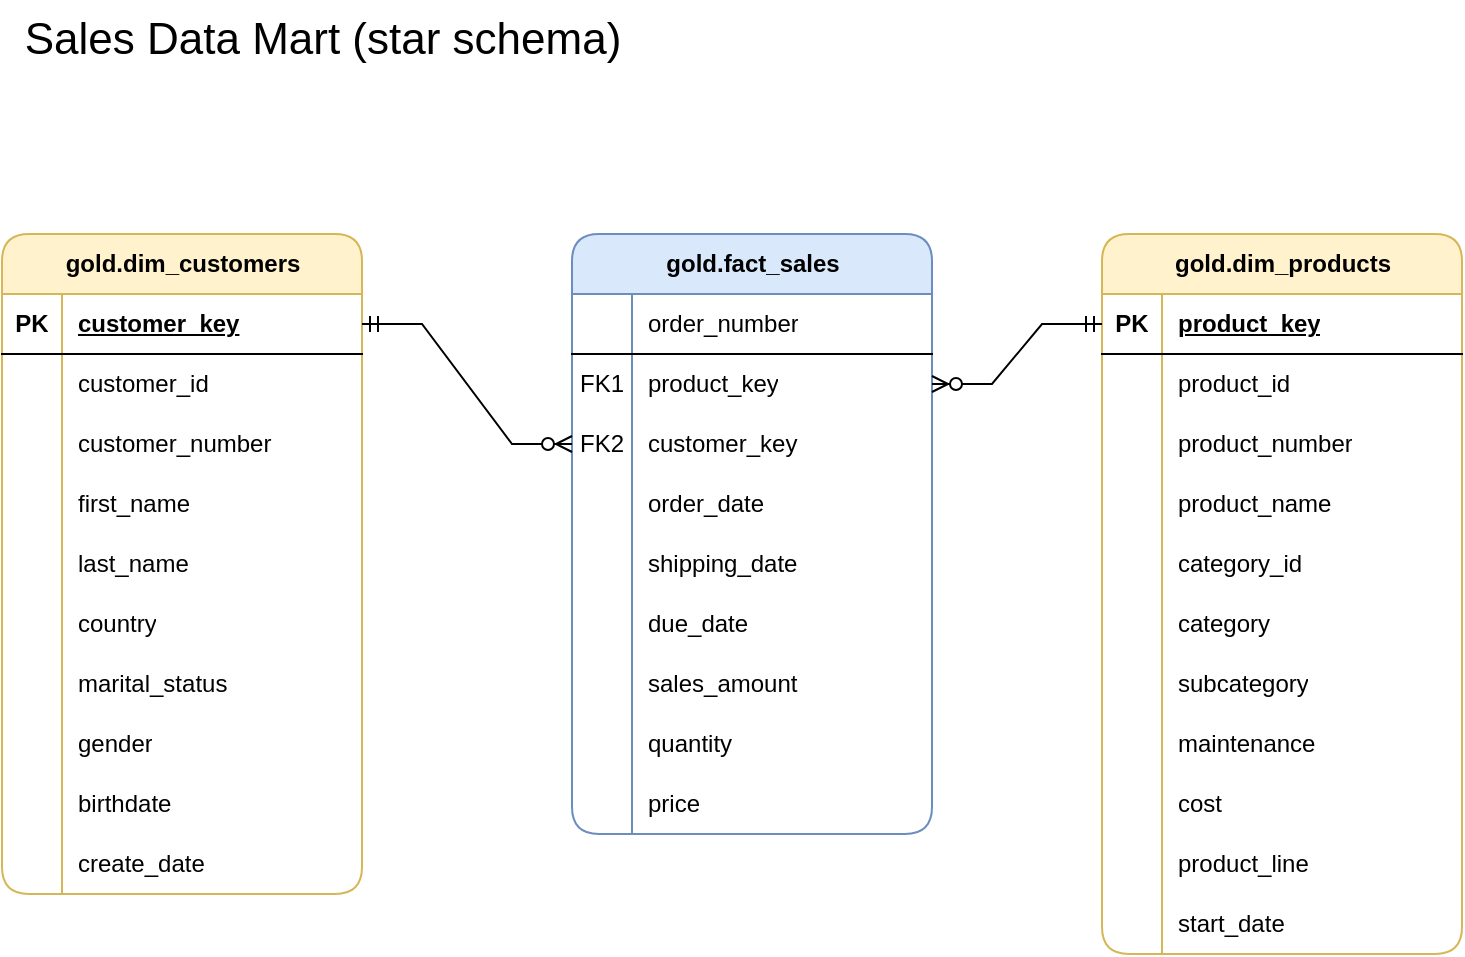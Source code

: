 <mxfile version="28.0.7" pages="2">
  <diagram name="Page-1" id="DQh9vIR-Zjio-pp4xRoj">
    <mxGraphModel dx="1426" dy="785" grid="1" gridSize="10" guides="1" tooltips="1" connect="1" arrows="1" fold="1" page="1" pageScale="1" pageWidth="850" pageHeight="1100" math="0" shadow="0">
      <root>
        <mxCell id="0" />
        <mxCell id="1" parent="0" />
        <mxCell id="FdMxcEO70UzXZswv074L-1" value="gold.dim_customers" style="shape=table;startSize=30;container=1;collapsible=1;childLayout=tableLayout;fixedRows=1;rowLines=0;fontStyle=1;align=center;resizeLast=1;html=1;rounded=1;fillColor=#fff2cc;strokeColor=#d6b656;" vertex="1" parent="1">
          <mxGeometry x="50" y="180" width="180" height="330" as="geometry" />
        </mxCell>
        <mxCell id="FdMxcEO70UzXZswv074L-2" value="" style="shape=tableRow;horizontal=0;startSize=0;swimlaneHead=0;swimlaneBody=0;fillColor=none;collapsible=0;dropTarget=0;points=[[0,0.5],[1,0.5]];portConstraint=eastwest;top=0;left=0;right=0;bottom=1;" vertex="1" parent="FdMxcEO70UzXZswv074L-1">
          <mxGeometry y="30" width="180" height="30" as="geometry" />
        </mxCell>
        <mxCell id="FdMxcEO70UzXZswv074L-3" value="PK" style="shape=partialRectangle;connectable=0;fillColor=none;top=0;left=0;bottom=0;right=0;fontStyle=1;overflow=hidden;whiteSpace=wrap;html=1;" vertex="1" parent="FdMxcEO70UzXZswv074L-2">
          <mxGeometry width="30" height="30" as="geometry">
            <mxRectangle width="30" height="30" as="alternateBounds" />
          </mxGeometry>
        </mxCell>
        <mxCell id="FdMxcEO70UzXZswv074L-4" value="customer_key" style="shape=partialRectangle;connectable=0;fillColor=none;top=0;left=0;bottom=0;right=0;align=left;spacingLeft=6;fontStyle=5;overflow=hidden;whiteSpace=wrap;html=1;" vertex="1" parent="FdMxcEO70UzXZswv074L-2">
          <mxGeometry x="30" width="150" height="30" as="geometry">
            <mxRectangle width="150" height="30" as="alternateBounds" />
          </mxGeometry>
        </mxCell>
        <mxCell id="FdMxcEO70UzXZswv074L-5" value="" style="shape=tableRow;horizontal=0;startSize=0;swimlaneHead=0;swimlaneBody=0;fillColor=none;collapsible=0;dropTarget=0;points=[[0,0.5],[1,0.5]];portConstraint=eastwest;top=0;left=0;right=0;bottom=0;" vertex="1" parent="FdMxcEO70UzXZswv074L-1">
          <mxGeometry y="60" width="180" height="30" as="geometry" />
        </mxCell>
        <mxCell id="FdMxcEO70UzXZswv074L-6" value="" style="shape=partialRectangle;connectable=0;fillColor=none;top=0;left=0;bottom=0;right=0;editable=1;overflow=hidden;whiteSpace=wrap;html=1;" vertex="1" parent="FdMxcEO70UzXZswv074L-5">
          <mxGeometry width="30" height="30" as="geometry">
            <mxRectangle width="30" height="30" as="alternateBounds" />
          </mxGeometry>
        </mxCell>
        <mxCell id="FdMxcEO70UzXZswv074L-7" value="customer_id" style="shape=partialRectangle;connectable=0;fillColor=none;top=0;left=0;bottom=0;right=0;align=left;spacingLeft=6;overflow=hidden;whiteSpace=wrap;html=1;" vertex="1" parent="FdMxcEO70UzXZswv074L-5">
          <mxGeometry x="30" width="150" height="30" as="geometry">
            <mxRectangle width="150" height="30" as="alternateBounds" />
          </mxGeometry>
        </mxCell>
        <mxCell id="FdMxcEO70UzXZswv074L-8" value="" style="shape=tableRow;horizontal=0;startSize=0;swimlaneHead=0;swimlaneBody=0;fillColor=none;collapsible=0;dropTarget=0;points=[[0,0.5],[1,0.5]];portConstraint=eastwest;top=0;left=0;right=0;bottom=0;" vertex="1" parent="FdMxcEO70UzXZswv074L-1">
          <mxGeometry y="90" width="180" height="30" as="geometry" />
        </mxCell>
        <mxCell id="FdMxcEO70UzXZswv074L-9" value="" style="shape=partialRectangle;connectable=0;fillColor=none;top=0;left=0;bottom=0;right=0;editable=1;overflow=hidden;whiteSpace=wrap;html=1;" vertex="1" parent="FdMxcEO70UzXZswv074L-8">
          <mxGeometry width="30" height="30" as="geometry">
            <mxRectangle width="30" height="30" as="alternateBounds" />
          </mxGeometry>
        </mxCell>
        <mxCell id="FdMxcEO70UzXZswv074L-10" value="customer_number" style="shape=partialRectangle;connectable=0;fillColor=none;top=0;left=0;bottom=0;right=0;align=left;spacingLeft=6;overflow=hidden;whiteSpace=wrap;html=1;" vertex="1" parent="FdMxcEO70UzXZswv074L-8">
          <mxGeometry x="30" width="150" height="30" as="geometry">
            <mxRectangle width="150" height="30" as="alternateBounds" />
          </mxGeometry>
        </mxCell>
        <mxCell id="FdMxcEO70UzXZswv074L-11" value="" style="shape=tableRow;horizontal=0;startSize=0;swimlaneHead=0;swimlaneBody=0;fillColor=none;collapsible=0;dropTarget=0;points=[[0,0.5],[1,0.5]];portConstraint=eastwest;top=0;left=0;right=0;bottom=0;" vertex="1" parent="FdMxcEO70UzXZswv074L-1">
          <mxGeometry y="120" width="180" height="30" as="geometry" />
        </mxCell>
        <mxCell id="FdMxcEO70UzXZswv074L-12" value="" style="shape=partialRectangle;connectable=0;fillColor=none;top=0;left=0;bottom=0;right=0;editable=1;overflow=hidden;whiteSpace=wrap;html=1;" vertex="1" parent="FdMxcEO70UzXZswv074L-11">
          <mxGeometry width="30" height="30" as="geometry">
            <mxRectangle width="30" height="30" as="alternateBounds" />
          </mxGeometry>
        </mxCell>
        <mxCell id="FdMxcEO70UzXZswv074L-13" value="first_name" style="shape=partialRectangle;connectable=0;fillColor=none;top=0;left=0;bottom=0;right=0;align=left;spacingLeft=6;overflow=hidden;whiteSpace=wrap;html=1;" vertex="1" parent="FdMxcEO70UzXZswv074L-11">
          <mxGeometry x="30" width="150" height="30" as="geometry">
            <mxRectangle width="150" height="30" as="alternateBounds" />
          </mxGeometry>
        </mxCell>
        <mxCell id="FdMxcEO70UzXZswv074L-14" style="shape=tableRow;horizontal=0;startSize=0;swimlaneHead=0;swimlaneBody=0;fillColor=none;collapsible=0;dropTarget=0;points=[[0,0.5],[1,0.5]];portConstraint=eastwest;top=0;left=0;right=0;bottom=0;" vertex="1" parent="FdMxcEO70UzXZswv074L-1">
          <mxGeometry y="150" width="180" height="30" as="geometry" />
        </mxCell>
        <mxCell id="FdMxcEO70UzXZswv074L-15" style="shape=partialRectangle;connectable=0;fillColor=none;top=0;left=0;bottom=0;right=0;editable=1;overflow=hidden;whiteSpace=wrap;html=1;" vertex="1" parent="FdMxcEO70UzXZswv074L-14">
          <mxGeometry width="30" height="30" as="geometry">
            <mxRectangle width="30" height="30" as="alternateBounds" />
          </mxGeometry>
        </mxCell>
        <mxCell id="FdMxcEO70UzXZswv074L-16" value="last_name" style="shape=partialRectangle;connectable=0;fillColor=none;top=0;left=0;bottom=0;right=0;align=left;spacingLeft=6;overflow=hidden;whiteSpace=wrap;html=1;" vertex="1" parent="FdMxcEO70UzXZswv074L-14">
          <mxGeometry x="30" width="150" height="30" as="geometry">
            <mxRectangle width="150" height="30" as="alternateBounds" />
          </mxGeometry>
        </mxCell>
        <mxCell id="FdMxcEO70UzXZswv074L-17" style="shape=tableRow;horizontal=0;startSize=0;swimlaneHead=0;swimlaneBody=0;fillColor=none;collapsible=0;dropTarget=0;points=[[0,0.5],[1,0.5]];portConstraint=eastwest;top=0;left=0;right=0;bottom=0;" vertex="1" parent="FdMxcEO70UzXZswv074L-1">
          <mxGeometry y="180" width="180" height="30" as="geometry" />
        </mxCell>
        <mxCell id="FdMxcEO70UzXZswv074L-18" style="shape=partialRectangle;connectable=0;fillColor=none;top=0;left=0;bottom=0;right=0;editable=1;overflow=hidden;whiteSpace=wrap;html=1;" vertex="1" parent="FdMxcEO70UzXZswv074L-17">
          <mxGeometry width="30" height="30" as="geometry">
            <mxRectangle width="30" height="30" as="alternateBounds" />
          </mxGeometry>
        </mxCell>
        <mxCell id="FdMxcEO70UzXZswv074L-19" value="country" style="shape=partialRectangle;connectable=0;fillColor=none;top=0;left=0;bottom=0;right=0;align=left;spacingLeft=6;overflow=hidden;whiteSpace=wrap;html=1;" vertex="1" parent="FdMxcEO70UzXZswv074L-17">
          <mxGeometry x="30" width="150" height="30" as="geometry">
            <mxRectangle width="150" height="30" as="alternateBounds" />
          </mxGeometry>
        </mxCell>
        <mxCell id="FdMxcEO70UzXZswv074L-20" style="shape=tableRow;horizontal=0;startSize=0;swimlaneHead=0;swimlaneBody=0;fillColor=none;collapsible=0;dropTarget=0;points=[[0,0.5],[1,0.5]];portConstraint=eastwest;top=0;left=0;right=0;bottom=0;" vertex="1" parent="FdMxcEO70UzXZswv074L-1">
          <mxGeometry y="210" width="180" height="30" as="geometry" />
        </mxCell>
        <mxCell id="FdMxcEO70UzXZswv074L-21" style="shape=partialRectangle;connectable=0;fillColor=none;top=0;left=0;bottom=0;right=0;editable=1;overflow=hidden;whiteSpace=wrap;html=1;" vertex="1" parent="FdMxcEO70UzXZswv074L-20">
          <mxGeometry width="30" height="30" as="geometry">
            <mxRectangle width="30" height="30" as="alternateBounds" />
          </mxGeometry>
        </mxCell>
        <mxCell id="FdMxcEO70UzXZswv074L-22" value="marital_status" style="shape=partialRectangle;connectable=0;fillColor=none;top=0;left=0;bottom=0;right=0;align=left;spacingLeft=6;overflow=hidden;whiteSpace=wrap;html=1;" vertex="1" parent="FdMxcEO70UzXZswv074L-20">
          <mxGeometry x="30" width="150" height="30" as="geometry">
            <mxRectangle width="150" height="30" as="alternateBounds" />
          </mxGeometry>
        </mxCell>
        <mxCell id="FdMxcEO70UzXZswv074L-23" style="shape=tableRow;horizontal=0;startSize=0;swimlaneHead=0;swimlaneBody=0;fillColor=none;collapsible=0;dropTarget=0;points=[[0,0.5],[1,0.5]];portConstraint=eastwest;top=0;left=0;right=0;bottom=0;" vertex="1" parent="FdMxcEO70UzXZswv074L-1">
          <mxGeometry y="240" width="180" height="30" as="geometry" />
        </mxCell>
        <mxCell id="FdMxcEO70UzXZswv074L-24" style="shape=partialRectangle;connectable=0;fillColor=none;top=0;left=0;bottom=0;right=0;editable=1;overflow=hidden;whiteSpace=wrap;html=1;" vertex="1" parent="FdMxcEO70UzXZswv074L-23">
          <mxGeometry width="30" height="30" as="geometry">
            <mxRectangle width="30" height="30" as="alternateBounds" />
          </mxGeometry>
        </mxCell>
        <mxCell id="FdMxcEO70UzXZswv074L-25" value="gender" style="shape=partialRectangle;connectable=0;fillColor=none;top=0;left=0;bottom=0;right=0;align=left;spacingLeft=6;overflow=hidden;whiteSpace=wrap;html=1;" vertex="1" parent="FdMxcEO70UzXZswv074L-23">
          <mxGeometry x="30" width="150" height="30" as="geometry">
            <mxRectangle width="150" height="30" as="alternateBounds" />
          </mxGeometry>
        </mxCell>
        <mxCell id="FdMxcEO70UzXZswv074L-26" style="shape=tableRow;horizontal=0;startSize=0;swimlaneHead=0;swimlaneBody=0;fillColor=none;collapsible=0;dropTarget=0;points=[[0,0.5],[1,0.5]];portConstraint=eastwest;top=0;left=0;right=0;bottom=0;" vertex="1" parent="FdMxcEO70UzXZswv074L-1">
          <mxGeometry y="270" width="180" height="30" as="geometry" />
        </mxCell>
        <mxCell id="FdMxcEO70UzXZswv074L-27" style="shape=partialRectangle;connectable=0;fillColor=none;top=0;left=0;bottom=0;right=0;editable=1;overflow=hidden;whiteSpace=wrap;html=1;" vertex="1" parent="FdMxcEO70UzXZswv074L-26">
          <mxGeometry width="30" height="30" as="geometry">
            <mxRectangle width="30" height="30" as="alternateBounds" />
          </mxGeometry>
        </mxCell>
        <mxCell id="FdMxcEO70UzXZswv074L-28" value="birthdate" style="shape=partialRectangle;connectable=0;fillColor=none;top=0;left=0;bottom=0;right=0;align=left;spacingLeft=6;overflow=hidden;whiteSpace=wrap;html=1;" vertex="1" parent="FdMxcEO70UzXZswv074L-26">
          <mxGeometry x="30" width="150" height="30" as="geometry">
            <mxRectangle width="150" height="30" as="alternateBounds" />
          </mxGeometry>
        </mxCell>
        <mxCell id="FdMxcEO70UzXZswv074L-29" style="shape=tableRow;horizontal=0;startSize=0;swimlaneHead=0;swimlaneBody=0;fillColor=none;collapsible=0;dropTarget=0;points=[[0,0.5],[1,0.5]];portConstraint=eastwest;top=0;left=0;right=0;bottom=0;" vertex="1" parent="FdMxcEO70UzXZswv074L-1">
          <mxGeometry y="300" width="180" height="30" as="geometry" />
        </mxCell>
        <mxCell id="FdMxcEO70UzXZswv074L-30" style="shape=partialRectangle;connectable=0;fillColor=none;top=0;left=0;bottom=0;right=0;editable=1;overflow=hidden;whiteSpace=wrap;html=1;" vertex="1" parent="FdMxcEO70UzXZswv074L-29">
          <mxGeometry width="30" height="30" as="geometry">
            <mxRectangle width="30" height="30" as="alternateBounds" />
          </mxGeometry>
        </mxCell>
        <mxCell id="FdMxcEO70UzXZswv074L-31" value="create_date" style="shape=partialRectangle;connectable=0;fillColor=none;top=0;left=0;bottom=0;right=0;align=left;spacingLeft=6;overflow=hidden;whiteSpace=wrap;html=1;" vertex="1" parent="FdMxcEO70UzXZswv074L-29">
          <mxGeometry x="30" width="150" height="30" as="geometry">
            <mxRectangle width="150" height="30" as="alternateBounds" />
          </mxGeometry>
        </mxCell>
        <mxCell id="FdMxcEO70UzXZswv074L-32" value="gold.fact_sales" style="shape=table;startSize=30;container=1;collapsible=1;childLayout=tableLayout;fixedRows=1;rowLines=0;fontStyle=1;align=center;resizeLast=1;html=1;fillColor=#dae8fc;strokeColor=#6c8ebf;rounded=1;" vertex="1" parent="1">
          <mxGeometry x="335" y="180" width="180" height="300" as="geometry" />
        </mxCell>
        <mxCell id="FdMxcEO70UzXZswv074L-33" value="" style="shape=tableRow;horizontal=0;startSize=0;swimlaneHead=0;swimlaneBody=0;fillColor=none;collapsible=0;dropTarget=0;points=[[0,0.5],[1,0.5]];portConstraint=eastwest;top=0;left=0;right=0;bottom=1;" vertex="1" parent="FdMxcEO70UzXZswv074L-32">
          <mxGeometry y="30" width="180" height="30" as="geometry" />
        </mxCell>
        <mxCell id="FdMxcEO70UzXZswv074L-34" value="" style="shape=partialRectangle;connectable=0;fillColor=none;top=0;left=0;bottom=0;right=0;fontStyle=1;overflow=hidden;whiteSpace=wrap;html=1;" vertex="1" parent="FdMxcEO70UzXZswv074L-33">
          <mxGeometry width="30" height="30" as="geometry">
            <mxRectangle width="30" height="30" as="alternateBounds" />
          </mxGeometry>
        </mxCell>
        <mxCell id="FdMxcEO70UzXZswv074L-35" value="order_number" style="shape=partialRectangle;connectable=0;fillColor=none;top=0;left=0;bottom=0;right=0;align=left;spacingLeft=6;fontStyle=0;overflow=hidden;whiteSpace=wrap;html=1;" vertex="1" parent="FdMxcEO70UzXZswv074L-33">
          <mxGeometry x="30" width="150" height="30" as="geometry">
            <mxRectangle width="150" height="30" as="alternateBounds" />
          </mxGeometry>
        </mxCell>
        <mxCell id="FdMxcEO70UzXZswv074L-36" value="" style="shape=tableRow;horizontal=0;startSize=0;swimlaneHead=0;swimlaneBody=0;fillColor=none;collapsible=0;dropTarget=0;points=[[0,0.5],[1,0.5]];portConstraint=eastwest;top=0;left=0;right=0;bottom=0;" vertex="1" parent="FdMxcEO70UzXZswv074L-32">
          <mxGeometry y="60" width="180" height="30" as="geometry" />
        </mxCell>
        <mxCell id="FdMxcEO70UzXZswv074L-37" value="FK1" style="shape=partialRectangle;connectable=0;fillColor=none;top=0;left=0;bottom=0;right=0;editable=1;overflow=hidden;whiteSpace=wrap;html=1;" vertex="1" parent="FdMxcEO70UzXZswv074L-36">
          <mxGeometry width="30" height="30" as="geometry">
            <mxRectangle width="30" height="30" as="alternateBounds" />
          </mxGeometry>
        </mxCell>
        <mxCell id="FdMxcEO70UzXZswv074L-38" value="product_key" style="shape=partialRectangle;connectable=0;fillColor=none;top=0;left=0;bottom=0;right=0;align=left;spacingLeft=6;overflow=hidden;whiteSpace=wrap;html=1;" vertex="1" parent="FdMxcEO70UzXZswv074L-36">
          <mxGeometry x="30" width="150" height="30" as="geometry">
            <mxRectangle width="150" height="30" as="alternateBounds" />
          </mxGeometry>
        </mxCell>
        <mxCell id="FdMxcEO70UzXZswv074L-39" value="" style="shape=tableRow;horizontal=0;startSize=0;swimlaneHead=0;swimlaneBody=0;fillColor=none;collapsible=0;dropTarget=0;points=[[0,0.5],[1,0.5]];portConstraint=eastwest;top=0;left=0;right=0;bottom=0;" vertex="1" parent="FdMxcEO70UzXZswv074L-32">
          <mxGeometry y="90" width="180" height="30" as="geometry" />
        </mxCell>
        <mxCell id="FdMxcEO70UzXZswv074L-40" value="FK2" style="shape=partialRectangle;connectable=0;fillColor=none;top=0;left=0;bottom=0;right=0;editable=1;overflow=hidden;whiteSpace=wrap;html=1;" vertex="1" parent="FdMxcEO70UzXZswv074L-39">
          <mxGeometry width="30" height="30" as="geometry">
            <mxRectangle width="30" height="30" as="alternateBounds" />
          </mxGeometry>
        </mxCell>
        <mxCell id="FdMxcEO70UzXZswv074L-41" value="customer_key" style="shape=partialRectangle;connectable=0;fillColor=none;top=0;left=0;bottom=0;right=0;align=left;spacingLeft=6;overflow=hidden;whiteSpace=wrap;html=1;" vertex="1" parent="FdMxcEO70UzXZswv074L-39">
          <mxGeometry x="30" width="150" height="30" as="geometry">
            <mxRectangle width="150" height="30" as="alternateBounds" />
          </mxGeometry>
        </mxCell>
        <mxCell id="FdMxcEO70UzXZswv074L-42" value="" style="shape=tableRow;horizontal=0;startSize=0;swimlaneHead=0;swimlaneBody=0;fillColor=none;collapsible=0;dropTarget=0;points=[[0,0.5],[1,0.5]];portConstraint=eastwest;top=0;left=0;right=0;bottom=0;" vertex="1" parent="FdMxcEO70UzXZswv074L-32">
          <mxGeometry y="120" width="180" height="30" as="geometry" />
        </mxCell>
        <mxCell id="FdMxcEO70UzXZswv074L-43" value="" style="shape=partialRectangle;connectable=0;fillColor=none;top=0;left=0;bottom=0;right=0;editable=1;overflow=hidden;whiteSpace=wrap;html=1;" vertex="1" parent="FdMxcEO70UzXZswv074L-42">
          <mxGeometry width="30" height="30" as="geometry">
            <mxRectangle width="30" height="30" as="alternateBounds" />
          </mxGeometry>
        </mxCell>
        <mxCell id="FdMxcEO70UzXZswv074L-44" value="order_date" style="shape=partialRectangle;connectable=0;fillColor=none;top=0;left=0;bottom=0;right=0;align=left;spacingLeft=6;overflow=hidden;whiteSpace=wrap;html=1;" vertex="1" parent="FdMxcEO70UzXZswv074L-42">
          <mxGeometry x="30" width="150" height="30" as="geometry">
            <mxRectangle width="150" height="30" as="alternateBounds" />
          </mxGeometry>
        </mxCell>
        <mxCell id="FdMxcEO70UzXZswv074L-45" style="shape=tableRow;horizontal=0;startSize=0;swimlaneHead=0;swimlaneBody=0;fillColor=none;collapsible=0;dropTarget=0;points=[[0,0.5],[1,0.5]];portConstraint=eastwest;top=0;left=0;right=0;bottom=0;" vertex="1" parent="FdMxcEO70UzXZswv074L-32">
          <mxGeometry y="150" width="180" height="30" as="geometry" />
        </mxCell>
        <mxCell id="FdMxcEO70UzXZswv074L-46" style="shape=partialRectangle;connectable=0;fillColor=none;top=0;left=0;bottom=0;right=0;editable=1;overflow=hidden;whiteSpace=wrap;html=1;" vertex="1" parent="FdMxcEO70UzXZswv074L-45">
          <mxGeometry width="30" height="30" as="geometry">
            <mxRectangle width="30" height="30" as="alternateBounds" />
          </mxGeometry>
        </mxCell>
        <mxCell id="FdMxcEO70UzXZswv074L-47" value="shipping_date" style="shape=partialRectangle;connectable=0;fillColor=none;top=0;left=0;bottom=0;right=0;align=left;spacingLeft=6;overflow=hidden;whiteSpace=wrap;html=1;" vertex="1" parent="FdMxcEO70UzXZswv074L-45">
          <mxGeometry x="30" width="150" height="30" as="geometry">
            <mxRectangle width="150" height="30" as="alternateBounds" />
          </mxGeometry>
        </mxCell>
        <mxCell id="FdMxcEO70UzXZswv074L-48" style="shape=tableRow;horizontal=0;startSize=0;swimlaneHead=0;swimlaneBody=0;fillColor=none;collapsible=0;dropTarget=0;points=[[0,0.5],[1,0.5]];portConstraint=eastwest;top=0;left=0;right=0;bottom=0;" vertex="1" parent="FdMxcEO70UzXZswv074L-32">
          <mxGeometry y="180" width="180" height="30" as="geometry" />
        </mxCell>
        <mxCell id="FdMxcEO70UzXZswv074L-49" style="shape=partialRectangle;connectable=0;fillColor=none;top=0;left=0;bottom=0;right=0;editable=1;overflow=hidden;whiteSpace=wrap;html=1;" vertex="1" parent="FdMxcEO70UzXZswv074L-48">
          <mxGeometry width="30" height="30" as="geometry">
            <mxRectangle width="30" height="30" as="alternateBounds" />
          </mxGeometry>
        </mxCell>
        <mxCell id="FdMxcEO70UzXZswv074L-50" value="due_date" style="shape=partialRectangle;connectable=0;fillColor=none;top=0;left=0;bottom=0;right=0;align=left;spacingLeft=6;overflow=hidden;whiteSpace=wrap;html=1;" vertex="1" parent="FdMxcEO70UzXZswv074L-48">
          <mxGeometry x="30" width="150" height="30" as="geometry">
            <mxRectangle width="150" height="30" as="alternateBounds" />
          </mxGeometry>
        </mxCell>
        <mxCell id="FdMxcEO70UzXZswv074L-51" style="shape=tableRow;horizontal=0;startSize=0;swimlaneHead=0;swimlaneBody=0;fillColor=none;collapsible=0;dropTarget=0;points=[[0,0.5],[1,0.5]];portConstraint=eastwest;top=0;left=0;right=0;bottom=0;" vertex="1" parent="FdMxcEO70UzXZswv074L-32">
          <mxGeometry y="210" width="180" height="30" as="geometry" />
        </mxCell>
        <mxCell id="FdMxcEO70UzXZswv074L-52" style="shape=partialRectangle;connectable=0;fillColor=none;top=0;left=0;bottom=0;right=0;editable=1;overflow=hidden;whiteSpace=wrap;html=1;" vertex="1" parent="FdMxcEO70UzXZswv074L-51">
          <mxGeometry width="30" height="30" as="geometry">
            <mxRectangle width="30" height="30" as="alternateBounds" />
          </mxGeometry>
        </mxCell>
        <mxCell id="FdMxcEO70UzXZswv074L-53" value="sales_amount" style="shape=partialRectangle;connectable=0;fillColor=none;top=0;left=0;bottom=0;right=0;align=left;spacingLeft=6;overflow=hidden;whiteSpace=wrap;html=1;" vertex="1" parent="FdMxcEO70UzXZswv074L-51">
          <mxGeometry x="30" width="150" height="30" as="geometry">
            <mxRectangle width="150" height="30" as="alternateBounds" />
          </mxGeometry>
        </mxCell>
        <mxCell id="FdMxcEO70UzXZswv074L-54" style="shape=tableRow;horizontal=0;startSize=0;swimlaneHead=0;swimlaneBody=0;fillColor=none;collapsible=0;dropTarget=0;points=[[0,0.5],[1,0.5]];portConstraint=eastwest;top=0;left=0;right=0;bottom=0;" vertex="1" parent="FdMxcEO70UzXZswv074L-32">
          <mxGeometry y="240" width="180" height="30" as="geometry" />
        </mxCell>
        <mxCell id="FdMxcEO70UzXZswv074L-55" style="shape=partialRectangle;connectable=0;fillColor=none;top=0;left=0;bottom=0;right=0;editable=1;overflow=hidden;whiteSpace=wrap;html=1;" vertex="1" parent="FdMxcEO70UzXZswv074L-54">
          <mxGeometry width="30" height="30" as="geometry">
            <mxRectangle width="30" height="30" as="alternateBounds" />
          </mxGeometry>
        </mxCell>
        <mxCell id="FdMxcEO70UzXZswv074L-56" value="quantity" style="shape=partialRectangle;connectable=0;fillColor=none;top=0;left=0;bottom=0;right=0;align=left;spacingLeft=6;overflow=hidden;whiteSpace=wrap;html=1;" vertex="1" parent="FdMxcEO70UzXZswv074L-54">
          <mxGeometry x="30" width="150" height="30" as="geometry">
            <mxRectangle width="150" height="30" as="alternateBounds" />
          </mxGeometry>
        </mxCell>
        <mxCell id="FdMxcEO70UzXZswv074L-57" style="shape=tableRow;horizontal=0;startSize=0;swimlaneHead=0;swimlaneBody=0;fillColor=none;collapsible=0;dropTarget=0;points=[[0,0.5],[1,0.5]];portConstraint=eastwest;top=0;left=0;right=0;bottom=0;" vertex="1" parent="FdMxcEO70UzXZswv074L-32">
          <mxGeometry y="270" width="180" height="30" as="geometry" />
        </mxCell>
        <mxCell id="FdMxcEO70UzXZswv074L-58" style="shape=partialRectangle;connectable=0;fillColor=none;top=0;left=0;bottom=0;right=0;editable=1;overflow=hidden;whiteSpace=wrap;html=1;" vertex="1" parent="FdMxcEO70UzXZswv074L-57">
          <mxGeometry width="30" height="30" as="geometry">
            <mxRectangle width="30" height="30" as="alternateBounds" />
          </mxGeometry>
        </mxCell>
        <mxCell id="FdMxcEO70UzXZswv074L-59" value="price" style="shape=partialRectangle;connectable=0;fillColor=none;top=0;left=0;bottom=0;right=0;align=left;spacingLeft=6;overflow=hidden;whiteSpace=wrap;html=1;" vertex="1" parent="FdMxcEO70UzXZswv074L-57">
          <mxGeometry x="30" width="150" height="30" as="geometry">
            <mxRectangle width="150" height="30" as="alternateBounds" />
          </mxGeometry>
        </mxCell>
        <mxCell id="FdMxcEO70UzXZswv074L-60" value="gold.dim_products" style="shape=table;startSize=30;container=1;collapsible=1;childLayout=tableLayout;fixedRows=1;rowLines=0;fontStyle=1;align=center;resizeLast=1;html=1;fillColor=#fff2cc;strokeColor=#d6b656;rounded=1;" vertex="1" parent="1">
          <mxGeometry x="600" y="180" width="180" height="360" as="geometry" />
        </mxCell>
        <mxCell id="FdMxcEO70UzXZswv074L-61" value="" style="shape=tableRow;horizontal=0;startSize=0;swimlaneHead=0;swimlaneBody=0;fillColor=none;collapsible=0;dropTarget=0;points=[[0,0.5],[1,0.5]];portConstraint=eastwest;top=0;left=0;right=0;bottom=1;" vertex="1" parent="FdMxcEO70UzXZswv074L-60">
          <mxGeometry y="30" width="180" height="30" as="geometry" />
        </mxCell>
        <mxCell id="FdMxcEO70UzXZswv074L-62" value="PK" style="shape=partialRectangle;connectable=0;fillColor=none;top=0;left=0;bottom=0;right=0;fontStyle=1;overflow=hidden;whiteSpace=wrap;html=1;" vertex="1" parent="FdMxcEO70UzXZswv074L-61">
          <mxGeometry width="30" height="30" as="geometry">
            <mxRectangle width="30" height="30" as="alternateBounds" />
          </mxGeometry>
        </mxCell>
        <mxCell id="FdMxcEO70UzXZswv074L-63" value="product_key" style="shape=partialRectangle;connectable=0;fillColor=none;top=0;left=0;bottom=0;right=0;align=left;spacingLeft=6;fontStyle=5;overflow=hidden;whiteSpace=wrap;html=1;" vertex="1" parent="FdMxcEO70UzXZswv074L-61">
          <mxGeometry x="30" width="150" height="30" as="geometry">
            <mxRectangle width="150" height="30" as="alternateBounds" />
          </mxGeometry>
        </mxCell>
        <mxCell id="FdMxcEO70UzXZswv074L-64" value="" style="shape=tableRow;horizontal=0;startSize=0;swimlaneHead=0;swimlaneBody=0;fillColor=none;collapsible=0;dropTarget=0;points=[[0,0.5],[1,0.5]];portConstraint=eastwest;top=0;left=0;right=0;bottom=0;" vertex="1" parent="FdMxcEO70UzXZswv074L-60">
          <mxGeometry y="60" width="180" height="30" as="geometry" />
        </mxCell>
        <mxCell id="FdMxcEO70UzXZswv074L-65" value="" style="shape=partialRectangle;connectable=0;fillColor=none;top=0;left=0;bottom=0;right=0;editable=1;overflow=hidden;whiteSpace=wrap;html=1;" vertex="1" parent="FdMxcEO70UzXZswv074L-64">
          <mxGeometry width="30" height="30" as="geometry">
            <mxRectangle width="30" height="30" as="alternateBounds" />
          </mxGeometry>
        </mxCell>
        <mxCell id="FdMxcEO70UzXZswv074L-66" value="product_id" style="shape=partialRectangle;connectable=0;fillColor=none;top=0;left=0;bottom=0;right=0;align=left;spacingLeft=6;overflow=hidden;whiteSpace=wrap;html=1;" vertex="1" parent="FdMxcEO70UzXZswv074L-64">
          <mxGeometry x="30" width="150" height="30" as="geometry">
            <mxRectangle width="150" height="30" as="alternateBounds" />
          </mxGeometry>
        </mxCell>
        <mxCell id="FdMxcEO70UzXZswv074L-67" value="" style="shape=tableRow;horizontal=0;startSize=0;swimlaneHead=0;swimlaneBody=0;fillColor=none;collapsible=0;dropTarget=0;points=[[0,0.5],[1,0.5]];portConstraint=eastwest;top=0;left=0;right=0;bottom=0;" vertex="1" parent="FdMxcEO70UzXZswv074L-60">
          <mxGeometry y="90" width="180" height="30" as="geometry" />
        </mxCell>
        <mxCell id="FdMxcEO70UzXZswv074L-68" value="" style="shape=partialRectangle;connectable=0;fillColor=none;top=0;left=0;bottom=0;right=0;editable=1;overflow=hidden;whiteSpace=wrap;html=1;" vertex="1" parent="FdMxcEO70UzXZswv074L-67">
          <mxGeometry width="30" height="30" as="geometry">
            <mxRectangle width="30" height="30" as="alternateBounds" />
          </mxGeometry>
        </mxCell>
        <mxCell id="FdMxcEO70UzXZswv074L-69" value="product_number" style="shape=partialRectangle;connectable=0;fillColor=none;top=0;left=0;bottom=0;right=0;align=left;spacingLeft=6;overflow=hidden;whiteSpace=wrap;html=1;" vertex="1" parent="FdMxcEO70UzXZswv074L-67">
          <mxGeometry x="30" width="150" height="30" as="geometry">
            <mxRectangle width="150" height="30" as="alternateBounds" />
          </mxGeometry>
        </mxCell>
        <mxCell id="FdMxcEO70UzXZswv074L-70" value="" style="shape=tableRow;horizontal=0;startSize=0;swimlaneHead=0;swimlaneBody=0;fillColor=none;collapsible=0;dropTarget=0;points=[[0,0.5],[1,0.5]];portConstraint=eastwest;top=0;left=0;right=0;bottom=0;" vertex="1" parent="FdMxcEO70UzXZswv074L-60">
          <mxGeometry y="120" width="180" height="30" as="geometry" />
        </mxCell>
        <mxCell id="FdMxcEO70UzXZswv074L-71" value="" style="shape=partialRectangle;connectable=0;fillColor=none;top=0;left=0;bottom=0;right=0;editable=1;overflow=hidden;whiteSpace=wrap;html=1;" vertex="1" parent="FdMxcEO70UzXZswv074L-70">
          <mxGeometry width="30" height="30" as="geometry">
            <mxRectangle width="30" height="30" as="alternateBounds" />
          </mxGeometry>
        </mxCell>
        <mxCell id="FdMxcEO70UzXZswv074L-72" value="product_name" style="shape=partialRectangle;connectable=0;fillColor=none;top=0;left=0;bottom=0;right=0;align=left;spacingLeft=6;overflow=hidden;whiteSpace=wrap;html=1;" vertex="1" parent="FdMxcEO70UzXZswv074L-70">
          <mxGeometry x="30" width="150" height="30" as="geometry">
            <mxRectangle width="150" height="30" as="alternateBounds" />
          </mxGeometry>
        </mxCell>
        <mxCell id="FdMxcEO70UzXZswv074L-73" style="shape=tableRow;horizontal=0;startSize=0;swimlaneHead=0;swimlaneBody=0;fillColor=none;collapsible=0;dropTarget=0;points=[[0,0.5],[1,0.5]];portConstraint=eastwest;top=0;left=0;right=0;bottom=0;" vertex="1" parent="FdMxcEO70UzXZswv074L-60">
          <mxGeometry y="150" width="180" height="30" as="geometry" />
        </mxCell>
        <mxCell id="FdMxcEO70UzXZswv074L-74" style="shape=partialRectangle;connectable=0;fillColor=none;top=0;left=0;bottom=0;right=0;editable=1;overflow=hidden;whiteSpace=wrap;html=1;" vertex="1" parent="FdMxcEO70UzXZswv074L-73">
          <mxGeometry width="30" height="30" as="geometry">
            <mxRectangle width="30" height="30" as="alternateBounds" />
          </mxGeometry>
        </mxCell>
        <mxCell id="FdMxcEO70UzXZswv074L-75" value="category_id" style="shape=partialRectangle;connectable=0;fillColor=none;top=0;left=0;bottom=0;right=0;align=left;spacingLeft=6;overflow=hidden;whiteSpace=wrap;html=1;" vertex="1" parent="FdMxcEO70UzXZswv074L-73">
          <mxGeometry x="30" width="150" height="30" as="geometry">
            <mxRectangle width="150" height="30" as="alternateBounds" />
          </mxGeometry>
        </mxCell>
        <mxCell id="FdMxcEO70UzXZswv074L-76" style="shape=tableRow;horizontal=0;startSize=0;swimlaneHead=0;swimlaneBody=0;fillColor=none;collapsible=0;dropTarget=0;points=[[0,0.5],[1,0.5]];portConstraint=eastwest;top=0;left=0;right=0;bottom=0;" vertex="1" parent="FdMxcEO70UzXZswv074L-60">
          <mxGeometry y="180" width="180" height="30" as="geometry" />
        </mxCell>
        <mxCell id="FdMxcEO70UzXZswv074L-77" style="shape=partialRectangle;connectable=0;fillColor=none;top=0;left=0;bottom=0;right=0;editable=1;overflow=hidden;whiteSpace=wrap;html=1;" vertex="1" parent="FdMxcEO70UzXZswv074L-76">
          <mxGeometry width="30" height="30" as="geometry">
            <mxRectangle width="30" height="30" as="alternateBounds" />
          </mxGeometry>
        </mxCell>
        <mxCell id="FdMxcEO70UzXZswv074L-78" value="category" style="shape=partialRectangle;connectable=0;fillColor=none;top=0;left=0;bottom=0;right=0;align=left;spacingLeft=6;overflow=hidden;whiteSpace=wrap;html=1;" vertex="1" parent="FdMxcEO70UzXZswv074L-76">
          <mxGeometry x="30" width="150" height="30" as="geometry">
            <mxRectangle width="150" height="30" as="alternateBounds" />
          </mxGeometry>
        </mxCell>
        <mxCell id="FdMxcEO70UzXZswv074L-79" style="shape=tableRow;horizontal=0;startSize=0;swimlaneHead=0;swimlaneBody=0;fillColor=none;collapsible=0;dropTarget=0;points=[[0,0.5],[1,0.5]];portConstraint=eastwest;top=0;left=0;right=0;bottom=0;" vertex="1" parent="FdMxcEO70UzXZswv074L-60">
          <mxGeometry y="210" width="180" height="30" as="geometry" />
        </mxCell>
        <mxCell id="FdMxcEO70UzXZswv074L-80" style="shape=partialRectangle;connectable=0;fillColor=none;top=0;left=0;bottom=0;right=0;editable=1;overflow=hidden;whiteSpace=wrap;html=1;" vertex="1" parent="FdMxcEO70UzXZswv074L-79">
          <mxGeometry width="30" height="30" as="geometry">
            <mxRectangle width="30" height="30" as="alternateBounds" />
          </mxGeometry>
        </mxCell>
        <mxCell id="FdMxcEO70UzXZswv074L-81" value="subcategory" style="shape=partialRectangle;connectable=0;fillColor=none;top=0;left=0;bottom=0;right=0;align=left;spacingLeft=6;overflow=hidden;whiteSpace=wrap;html=1;" vertex="1" parent="FdMxcEO70UzXZswv074L-79">
          <mxGeometry x="30" width="150" height="30" as="geometry">
            <mxRectangle width="150" height="30" as="alternateBounds" />
          </mxGeometry>
        </mxCell>
        <mxCell id="FdMxcEO70UzXZswv074L-82" style="shape=tableRow;horizontal=0;startSize=0;swimlaneHead=0;swimlaneBody=0;fillColor=none;collapsible=0;dropTarget=0;points=[[0,0.5],[1,0.5]];portConstraint=eastwest;top=0;left=0;right=0;bottom=0;" vertex="1" parent="FdMxcEO70UzXZswv074L-60">
          <mxGeometry y="240" width="180" height="30" as="geometry" />
        </mxCell>
        <mxCell id="FdMxcEO70UzXZswv074L-83" style="shape=partialRectangle;connectable=0;fillColor=none;top=0;left=0;bottom=0;right=0;editable=1;overflow=hidden;whiteSpace=wrap;html=1;" vertex="1" parent="FdMxcEO70UzXZswv074L-82">
          <mxGeometry width="30" height="30" as="geometry">
            <mxRectangle width="30" height="30" as="alternateBounds" />
          </mxGeometry>
        </mxCell>
        <mxCell id="FdMxcEO70UzXZswv074L-84" value="maintenance" style="shape=partialRectangle;connectable=0;fillColor=none;top=0;left=0;bottom=0;right=0;align=left;spacingLeft=6;overflow=hidden;whiteSpace=wrap;html=1;" vertex="1" parent="FdMxcEO70UzXZswv074L-82">
          <mxGeometry x="30" width="150" height="30" as="geometry">
            <mxRectangle width="150" height="30" as="alternateBounds" />
          </mxGeometry>
        </mxCell>
        <mxCell id="FdMxcEO70UzXZswv074L-85" style="shape=tableRow;horizontal=0;startSize=0;swimlaneHead=0;swimlaneBody=0;fillColor=none;collapsible=0;dropTarget=0;points=[[0,0.5],[1,0.5]];portConstraint=eastwest;top=0;left=0;right=0;bottom=0;" vertex="1" parent="FdMxcEO70UzXZswv074L-60">
          <mxGeometry y="270" width="180" height="30" as="geometry" />
        </mxCell>
        <mxCell id="FdMxcEO70UzXZswv074L-86" style="shape=partialRectangle;connectable=0;fillColor=none;top=0;left=0;bottom=0;right=0;editable=1;overflow=hidden;whiteSpace=wrap;html=1;" vertex="1" parent="FdMxcEO70UzXZswv074L-85">
          <mxGeometry width="30" height="30" as="geometry">
            <mxRectangle width="30" height="30" as="alternateBounds" />
          </mxGeometry>
        </mxCell>
        <mxCell id="FdMxcEO70UzXZswv074L-87" value="cost" style="shape=partialRectangle;connectable=0;fillColor=none;top=0;left=0;bottom=0;right=0;align=left;spacingLeft=6;overflow=hidden;whiteSpace=wrap;html=1;" vertex="1" parent="FdMxcEO70UzXZswv074L-85">
          <mxGeometry x="30" width="150" height="30" as="geometry">
            <mxRectangle width="150" height="30" as="alternateBounds" />
          </mxGeometry>
        </mxCell>
        <mxCell id="FdMxcEO70UzXZswv074L-88" style="shape=tableRow;horizontal=0;startSize=0;swimlaneHead=0;swimlaneBody=0;fillColor=none;collapsible=0;dropTarget=0;points=[[0,0.5],[1,0.5]];portConstraint=eastwest;top=0;left=0;right=0;bottom=0;" vertex="1" parent="FdMxcEO70UzXZswv074L-60">
          <mxGeometry y="300" width="180" height="30" as="geometry" />
        </mxCell>
        <mxCell id="FdMxcEO70UzXZswv074L-89" style="shape=partialRectangle;connectable=0;fillColor=none;top=0;left=0;bottom=0;right=0;editable=1;overflow=hidden;whiteSpace=wrap;html=1;" vertex="1" parent="FdMxcEO70UzXZswv074L-88">
          <mxGeometry width="30" height="30" as="geometry">
            <mxRectangle width="30" height="30" as="alternateBounds" />
          </mxGeometry>
        </mxCell>
        <mxCell id="FdMxcEO70UzXZswv074L-90" value="product_line" style="shape=partialRectangle;connectable=0;fillColor=none;top=0;left=0;bottom=0;right=0;align=left;spacingLeft=6;overflow=hidden;whiteSpace=wrap;html=1;" vertex="1" parent="FdMxcEO70UzXZswv074L-88">
          <mxGeometry x="30" width="150" height="30" as="geometry">
            <mxRectangle width="150" height="30" as="alternateBounds" />
          </mxGeometry>
        </mxCell>
        <mxCell id="FdMxcEO70UzXZswv074L-91" style="shape=tableRow;horizontal=0;startSize=0;swimlaneHead=0;swimlaneBody=0;fillColor=none;collapsible=0;dropTarget=0;points=[[0,0.5],[1,0.5]];portConstraint=eastwest;top=0;left=0;right=0;bottom=0;" vertex="1" parent="FdMxcEO70UzXZswv074L-60">
          <mxGeometry y="330" width="180" height="30" as="geometry" />
        </mxCell>
        <mxCell id="FdMxcEO70UzXZswv074L-92" style="shape=partialRectangle;connectable=0;fillColor=none;top=0;left=0;bottom=0;right=0;editable=1;overflow=hidden;whiteSpace=wrap;html=1;" vertex="1" parent="FdMxcEO70UzXZswv074L-91">
          <mxGeometry width="30" height="30" as="geometry">
            <mxRectangle width="30" height="30" as="alternateBounds" />
          </mxGeometry>
        </mxCell>
        <mxCell id="FdMxcEO70UzXZswv074L-93" value="start_date" style="shape=partialRectangle;connectable=0;fillColor=none;top=0;left=0;bottom=0;right=0;align=left;spacingLeft=6;overflow=hidden;whiteSpace=wrap;html=1;" vertex="1" parent="FdMxcEO70UzXZswv074L-91">
          <mxGeometry x="30" width="150" height="30" as="geometry">
            <mxRectangle width="150" height="30" as="alternateBounds" />
          </mxGeometry>
        </mxCell>
        <mxCell id="FdMxcEO70UzXZswv074L-94" value="" style="edgeStyle=entityRelationEdgeStyle;fontSize=12;html=1;endArrow=ERzeroToMany;startArrow=ERmandOne;rounded=0;exitX=1;exitY=0.5;exitDx=0;exitDy=0;entryX=0;entryY=0.5;entryDx=0;entryDy=0;" edge="1" parent="1" source="FdMxcEO70UzXZswv074L-2" target="FdMxcEO70UzXZswv074L-39">
          <mxGeometry width="100" height="100" relative="1" as="geometry">
            <mxPoint x="230" y="410" as="sourcePoint" />
            <mxPoint x="330" y="310" as="targetPoint" />
          </mxGeometry>
        </mxCell>
        <mxCell id="FdMxcEO70UzXZswv074L-95" value="" style="edgeStyle=entityRelationEdgeStyle;fontSize=12;html=1;endArrow=ERzeroToMany;startArrow=ERmandOne;rounded=0;exitX=0;exitY=0.5;exitDx=0;exitDy=0;entryX=1;entryY=0.5;entryDx=0;entryDy=0;" edge="1" parent="1" source="FdMxcEO70UzXZswv074L-61" target="FdMxcEO70UzXZswv074L-36">
          <mxGeometry width="100" height="100" relative="1" as="geometry">
            <mxPoint x="540" y="410" as="sourcePoint" />
            <mxPoint x="640" y="310" as="targetPoint" />
          </mxGeometry>
        </mxCell>
        <mxCell id="FdMxcEO70UzXZswv074L-97" value="&lt;font style=&quot;font-size: 22px;&quot;&gt;Sales Data Mart (star schema)&lt;/font&gt;" style="text;html=1;align=center;verticalAlign=middle;resizable=0;points=[];autosize=1;strokeColor=none;fillColor=none;" vertex="1" parent="1">
          <mxGeometry x="50" y="63" width="320" height="40" as="geometry" />
        </mxCell>
      </root>
    </mxGraphModel>
  </diagram>
  <diagram id="488yTxvUsT5i2XxTadw2" name="Page-2">
    <mxGraphModel dx="1426" dy="785" grid="1" gridSize="10" guides="1" tooltips="1" connect="1" arrows="1" fold="1" page="1" pageScale="1" pageWidth="850" pageHeight="1100" math="0" shadow="0">
      <root>
        <mxCell id="0" />
        <mxCell id="1" parent="0" />
        <mxCell id="BuAnW58EUOvsuEP0gZtm-2" value="" style="rounded=0;whiteSpace=wrap;html=1;rotation=-90;fillColor=none;dashed=1;" vertex="1" parent="1">
          <mxGeometry x="-15" y="325" width="345" height="140" as="geometry" />
        </mxCell>
        <mxCell id="BuAnW58EUOvsuEP0gZtm-3" value="&lt;font style=&quot;font-size: 20px;&quot;&gt;Sources&lt;/font&gt;" style="rounded=0;whiteSpace=wrap;html=1;strokeColor=none;" vertex="1" parent="1">
          <mxGeometry x="112.5" y="200" width="90" height="40" as="geometry" />
        </mxCell>
        <mxCell id="BuAnW58EUOvsuEP0gZtm-17" style="edgeStyle=orthogonalEdgeStyle;rounded=0;orthogonalLoop=1;jettySize=auto;html=1;entryX=0;entryY=0.5;entryDx=0;entryDy=0;" edge="1" parent="1" source="BuAnW58EUOvsuEP0gZtm-4" target="BuAnW58EUOvsuEP0gZtm-8">
          <mxGeometry relative="1" as="geometry" />
        </mxCell>
        <mxCell id="BuAnW58EUOvsuEP0gZtm-18" style="edgeStyle=orthogonalEdgeStyle;rounded=0;orthogonalLoop=1;jettySize=auto;html=1;" edge="1" parent="1" source="BuAnW58EUOvsuEP0gZtm-4" target="BuAnW58EUOvsuEP0gZtm-13">
          <mxGeometry relative="1" as="geometry" />
        </mxCell>
        <mxCell id="BuAnW58EUOvsuEP0gZtm-19" style="edgeStyle=orthogonalEdgeStyle;rounded=0;orthogonalLoop=1;jettySize=auto;html=1;entryX=0;entryY=0.5;entryDx=0;entryDy=0;" edge="1" parent="1" source="BuAnW58EUOvsuEP0gZtm-4" target="BuAnW58EUOvsuEP0gZtm-9">
          <mxGeometry relative="1" as="geometry" />
        </mxCell>
        <mxCell id="BuAnW58EUOvsuEP0gZtm-4" value="&lt;font style=&quot;font-size: 18px;&quot;&gt;CRM&lt;/font&gt;" style="image;aspect=fixed;html=1;points=[];align=center;fontSize=12;image=img/lib/azure2/general/Folder_Blank.svg;" vertex="1" parent="1">
          <mxGeometry x="123" y="310" width="69" height="56.0" as="geometry" />
        </mxCell>
        <mxCell id="BuAnW58EUOvsuEP0gZtm-14" style="edgeStyle=orthogonalEdgeStyle;rounded=0;orthogonalLoop=1;jettySize=auto;html=1;entryX=0;entryY=0.5;entryDx=0;entryDy=0;exitX=1;exitY=0.5;exitDx=0;exitDy=0;exitPerimeter=0;" edge="1" parent="1" source="BuAnW58EUOvsuEP0gZtm-5" target="BuAnW58EUOvsuEP0gZtm-10">
          <mxGeometry relative="1" as="geometry" />
        </mxCell>
        <mxCell id="BuAnW58EUOvsuEP0gZtm-15" style="edgeStyle=orthogonalEdgeStyle;rounded=0;orthogonalLoop=1;jettySize=auto;html=1;entryX=0;entryY=0.5;entryDx=0;entryDy=0;" edge="1" parent="1" source="BuAnW58EUOvsuEP0gZtm-5" target="BuAnW58EUOvsuEP0gZtm-11">
          <mxGeometry relative="1" as="geometry" />
        </mxCell>
        <mxCell id="BuAnW58EUOvsuEP0gZtm-16" style="edgeStyle=orthogonalEdgeStyle;rounded=0;orthogonalLoop=1;jettySize=auto;html=1;entryX=0;entryY=0.5;entryDx=0;entryDy=0;" edge="1" parent="1" source="BuAnW58EUOvsuEP0gZtm-5" target="BuAnW58EUOvsuEP0gZtm-12">
          <mxGeometry relative="1" as="geometry" />
        </mxCell>
        <mxCell id="BuAnW58EUOvsuEP0gZtm-5" value="&lt;font style=&quot;font-size: 18px;&quot;&gt;ERP&lt;/font&gt;" style="image;aspect=fixed;html=1;points=[];align=center;fontSize=12;image=img/lib/azure2/general/Folder_Blank.svg;" vertex="1" parent="1">
          <mxGeometry x="123" y="430" width="69" height="56.0" as="geometry" />
        </mxCell>
        <mxCell id="BuAnW58EUOvsuEP0gZtm-6" value="" style="rounded=1;whiteSpace=wrap;html=1;rotation=-90;fillColor=none;strokeColor=#d79b00;gradientColor=none;" vertex="1" parent="1">
          <mxGeometry x="211.25" y="341.25" width="292.5" height="167.5" as="geometry" />
        </mxCell>
        <mxCell id="BuAnW58EUOvsuEP0gZtm-7" value="&lt;font style=&quot;font-size: 18px;&quot;&gt;Bronze Layer&lt;/font&gt;" style="rounded=1;whiteSpace=wrap;html=1;fillColor=#ffe6cc;strokeColor=#d79b00;" vertex="1" parent="1">
          <mxGeometry x="276.25" y="220" width="160" height="50" as="geometry" />
        </mxCell>
        <mxCell id="BuAnW58EUOvsuEP0gZtm-28" style="edgeStyle=orthogonalEdgeStyle;rounded=0;orthogonalLoop=1;jettySize=auto;html=1;" edge="1" parent="1" source="BuAnW58EUOvsuEP0gZtm-8" target="BuAnW58EUOvsuEP0gZtm-22">
          <mxGeometry relative="1" as="geometry" />
        </mxCell>
        <mxCell id="BuAnW58EUOvsuEP0gZtm-8" value="crm_sales_details" style="rounded=1;whiteSpace=wrap;html=1;fillColor=#ffe6cc;strokeColor=#d79b00;" vertex="1" parent="1">
          <mxGeometry x="296" y="290" width="120" height="30" as="geometry" />
        </mxCell>
        <mxCell id="BuAnW58EUOvsuEP0gZtm-30" style="edgeStyle=orthogonalEdgeStyle;rounded=0;orthogonalLoop=1;jettySize=auto;html=1;" edge="1" parent="1" source="BuAnW58EUOvsuEP0gZtm-9" target="BuAnW58EUOvsuEP0gZtm-23">
          <mxGeometry relative="1" as="geometry" />
        </mxCell>
        <mxCell id="BuAnW58EUOvsuEP0gZtm-9" value="crm_prd_info" style="rounded=1;whiteSpace=wrap;html=1;fillColor=#ffe6cc;strokeColor=#d79b00;" vertex="1" parent="1">
          <mxGeometry x="296" y="380" width="120" height="30" as="geometry" />
        </mxCell>
        <mxCell id="BuAnW58EUOvsuEP0gZtm-33" style="edgeStyle=orthogonalEdgeStyle;rounded=0;orthogonalLoop=1;jettySize=auto;html=1;" edge="1" parent="1" source="BuAnW58EUOvsuEP0gZtm-10" target="BuAnW58EUOvsuEP0gZtm-24">
          <mxGeometry relative="1" as="geometry" />
        </mxCell>
        <mxCell id="BuAnW58EUOvsuEP0gZtm-10" value="erp_px_cat_g1v2" style="rounded=1;whiteSpace=wrap;html=1;fillColor=#ffe6cc;strokeColor=#d79b00;" vertex="1" parent="1">
          <mxGeometry x="296" y="508.75" width="120" height="30" as="geometry" />
        </mxCell>
        <mxCell id="BuAnW58EUOvsuEP0gZtm-32" style="edgeStyle=orthogonalEdgeStyle;rounded=0;orthogonalLoop=1;jettySize=auto;html=1;" edge="1" parent="1" source="BuAnW58EUOvsuEP0gZtm-11" target="BuAnW58EUOvsuEP0gZtm-25">
          <mxGeometry relative="1" as="geometry" />
        </mxCell>
        <mxCell id="BuAnW58EUOvsuEP0gZtm-11" value="erp_loc_a101" style="rounded=1;whiteSpace=wrap;html=1;fillColor=#ffe6cc;strokeColor=#d79b00;" vertex="1" parent="1">
          <mxGeometry x="296" y="465" width="120" height="30" as="geometry" />
        </mxCell>
        <mxCell id="BuAnW58EUOvsuEP0gZtm-31" style="edgeStyle=orthogonalEdgeStyle;rounded=0;orthogonalLoop=1;jettySize=auto;html=1;entryX=0;entryY=0.5;entryDx=0;entryDy=0;" edge="1" parent="1" source="BuAnW58EUOvsuEP0gZtm-12" target="BuAnW58EUOvsuEP0gZtm-26">
          <mxGeometry relative="1" as="geometry" />
        </mxCell>
        <mxCell id="BuAnW58EUOvsuEP0gZtm-12" value="erp_cust_az12" style="rounded=1;whiteSpace=wrap;html=1;fillColor=#ffe6cc;strokeColor=#d79b00;" vertex="1" parent="1">
          <mxGeometry x="296" y="420" width="120" height="30" as="geometry" />
        </mxCell>
        <mxCell id="BuAnW58EUOvsuEP0gZtm-29" style="edgeStyle=orthogonalEdgeStyle;rounded=0;orthogonalLoop=1;jettySize=auto;html=1;" edge="1" parent="1" source="BuAnW58EUOvsuEP0gZtm-13" target="BuAnW58EUOvsuEP0gZtm-27">
          <mxGeometry relative="1" as="geometry" />
        </mxCell>
        <mxCell id="BuAnW58EUOvsuEP0gZtm-13" value="crm_cust_info" style="rounded=1;whiteSpace=wrap;html=1;fillColor=#ffe6cc;strokeColor=#d79b00;" vertex="1" parent="1">
          <mxGeometry x="296" y="336" width="120" height="30" as="geometry" />
        </mxCell>
        <mxCell id="BuAnW58EUOvsuEP0gZtm-20" value="" style="rounded=1;whiteSpace=wrap;html=1;rotation=-90;fillColor=none;strokeColor=#666666;fontColor=#333333;" vertex="1" parent="1">
          <mxGeometry x="400" y="341.25" width="292.5" height="167.5" as="geometry" />
        </mxCell>
        <mxCell id="BuAnW58EUOvsuEP0gZtm-21" value="&lt;font style=&quot;font-size: 18px;&quot;&gt;Silver Layer&lt;/font&gt;" style="rounded=1;whiteSpace=wrap;html=1;fillColor=#f5f5f5;strokeColor=#666666;fontColor=#333333;" vertex="1" parent="1">
          <mxGeometry x="465" y="220" width="160" height="50" as="geometry" />
        </mxCell>
        <mxCell id="BuAnW58EUOvsuEP0gZtm-42" style="rounded=0;orthogonalLoop=1;jettySize=auto;html=1;entryX=0;entryY=0.5;entryDx=0;entryDy=0;" edge="1" parent="1" source="BuAnW58EUOvsuEP0gZtm-22" target="BuAnW58EUOvsuEP0gZtm-36">
          <mxGeometry relative="1" as="geometry" />
        </mxCell>
        <mxCell id="BuAnW58EUOvsuEP0gZtm-22" value="crm_sales_details" style="rounded=1;whiteSpace=wrap;html=1;fillColor=#f5f5f5;strokeColor=#666666;fontColor=#333333;" vertex="1" parent="1">
          <mxGeometry x="484.75" y="290" width="120" height="30" as="geometry" />
        </mxCell>
        <mxCell id="BuAnW58EUOvsuEP0gZtm-44" style="rounded=0;orthogonalLoop=1;jettySize=auto;html=1;entryX=0;entryY=0.5;entryDx=0;entryDy=0;exitX=1;exitY=0.5;exitDx=0;exitDy=0;jumpStyle=arc;" edge="1" parent="1" source="BuAnW58EUOvsuEP0gZtm-23" target="BuAnW58EUOvsuEP0gZtm-37">
          <mxGeometry relative="1" as="geometry" />
        </mxCell>
        <mxCell id="BuAnW58EUOvsuEP0gZtm-23" value="crm_prd_info" style="rounded=1;whiteSpace=wrap;html=1;fillColor=#f5f5f5;strokeColor=#666666;fontColor=#333333;" vertex="1" parent="1">
          <mxGeometry x="484.75" y="380" width="120" height="30" as="geometry" />
        </mxCell>
        <mxCell id="BuAnW58EUOvsuEP0gZtm-47" style="rounded=0;orthogonalLoop=1;jettySize=auto;html=1;entryX=0;entryY=0.5;entryDx=0;entryDy=0;" edge="1" parent="1" source="BuAnW58EUOvsuEP0gZtm-24" target="BuAnW58EUOvsuEP0gZtm-37">
          <mxGeometry relative="1" as="geometry" />
        </mxCell>
        <mxCell id="BuAnW58EUOvsuEP0gZtm-24" value="erp_px_cat_g1v2" style="rounded=1;whiteSpace=wrap;html=1;fillColor=#f5f5f5;strokeColor=#666666;fontColor=#333333;" vertex="1" parent="1">
          <mxGeometry x="484.75" y="508.75" width="120" height="30" as="geometry" />
        </mxCell>
        <mxCell id="BuAnW58EUOvsuEP0gZtm-46" style="rounded=0;orthogonalLoop=1;jettySize=auto;html=1;entryX=0;entryY=0.5;entryDx=0;entryDy=0;exitX=1;exitY=0.5;exitDx=0;exitDy=0;" edge="1" parent="1" source="BuAnW58EUOvsuEP0gZtm-25" target="BuAnW58EUOvsuEP0gZtm-41">
          <mxGeometry relative="1" as="geometry" />
        </mxCell>
        <mxCell id="BuAnW58EUOvsuEP0gZtm-25" value="erp_loc_a101" style="rounded=1;whiteSpace=wrap;html=1;fillColor=#f5f5f5;strokeColor=#666666;fontColor=#333333;" vertex="1" parent="1">
          <mxGeometry x="486.25" y="465" width="120" height="30" as="geometry" />
        </mxCell>
        <mxCell id="BuAnW58EUOvsuEP0gZtm-45" style="rounded=0;orthogonalLoop=1;jettySize=auto;html=1;entryX=0;entryY=0.5;entryDx=0;entryDy=0;exitX=1;exitY=0.5;exitDx=0;exitDy=0;" edge="1" parent="1" source="BuAnW58EUOvsuEP0gZtm-26" target="BuAnW58EUOvsuEP0gZtm-41">
          <mxGeometry relative="1" as="geometry" />
        </mxCell>
        <mxCell id="BuAnW58EUOvsuEP0gZtm-26" value="erp_cust_az12" style="rounded=1;whiteSpace=wrap;html=1;fillColor=#f5f5f5;strokeColor=#666666;fontColor=#333333;" vertex="1" parent="1">
          <mxGeometry x="484.75" y="420" width="120" height="30" as="geometry" />
        </mxCell>
        <mxCell id="BuAnW58EUOvsuEP0gZtm-43" style="rounded=0;orthogonalLoop=1;jettySize=auto;html=1;entryX=0;entryY=0.5;entryDx=0;entryDy=0;" edge="1" parent="1" source="BuAnW58EUOvsuEP0gZtm-27" target="BuAnW58EUOvsuEP0gZtm-41">
          <mxGeometry relative="1" as="geometry" />
        </mxCell>
        <mxCell id="BuAnW58EUOvsuEP0gZtm-27" value="crm_cust_info" style="rounded=1;whiteSpace=wrap;html=1;fillColor=#f5f5f5;strokeColor=#666666;fontColor=#333333;" vertex="1" parent="1">
          <mxGeometry x="484.75" y="336" width="115.25" height="30" as="geometry" />
        </mxCell>
        <mxCell id="BuAnW58EUOvsuEP0gZtm-34" value="" style="rounded=1;whiteSpace=wrap;html=1;rotation=-90;fillColor=none;strokeColor=#d6b656;" vertex="1" parent="1">
          <mxGeometry x="587.5" y="341.25" width="292.5" height="167.5" as="geometry" />
        </mxCell>
        <mxCell id="BuAnW58EUOvsuEP0gZtm-35" value="&lt;font style=&quot;font-size: 18px;&quot;&gt;Gold Layer&lt;/font&gt;" style="rounded=1;whiteSpace=wrap;html=1;fillColor=#fff2cc;strokeColor=#d6b656;" vertex="1" parent="1">
          <mxGeometry x="652.5" y="220" width="160" height="50" as="geometry" />
        </mxCell>
        <mxCell id="BuAnW58EUOvsuEP0gZtm-36" value="fact_sales" style="rounded=1;whiteSpace=wrap;html=1;fillColor=#fff2cc;strokeColor=#d6b656;" vertex="1" parent="1">
          <mxGeometry x="673.75" y="295" width="120" height="30" as="geometry" />
        </mxCell>
        <mxCell id="BuAnW58EUOvsuEP0gZtm-37" value="dim_products" style="rounded=1;whiteSpace=wrap;html=1;fillColor=#fff2cc;strokeColor=#d6b656;" vertex="1" parent="1">
          <mxGeometry x="673.75" y="465" width="120" height="30" as="geometry" />
        </mxCell>
        <mxCell id="BuAnW58EUOvsuEP0gZtm-41" value="dim_customers" style="rounded=1;whiteSpace=wrap;html=1;fillColor=#fff2cc;strokeColor=#d6b656;" vertex="1" parent="1">
          <mxGeometry x="672.5" y="380" width="120" height="30" as="geometry" />
        </mxCell>
        <mxCell id="BuAnW58EUOvsuEP0gZtm-48" value="&lt;font style=&quot;font-size: 28px;&quot;&gt;Data Flow Diagram&lt;/font&gt;" style="text;html=1;align=center;verticalAlign=middle;resizable=0;points=[];autosize=1;strokeColor=none;fillColor=none;" vertex="1" parent="1">
          <mxGeometry x="80" y="68" width="260" height="50" as="geometry" />
        </mxCell>
      </root>
    </mxGraphModel>
  </diagram>
</mxfile>
